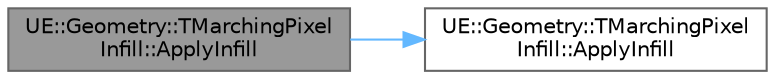digraph "UE::Geometry::TMarchingPixelInfill::ApplyInfill"
{
 // INTERACTIVE_SVG=YES
 // LATEX_PDF_SIZE
  bgcolor="transparent";
  edge [fontname=Helvetica,fontsize=10,labelfontname=Helvetica,labelfontsize=10];
  node [fontname=Helvetica,fontsize=10,shape=box,height=0.2,width=0.4];
  rankdir="LR";
  Node1 [id="Node000001",label="UE::Geometry::TMarchingPixel\lInfill::ApplyInfill",height=0.2,width=0.4,color="gray40", fillcolor="grey60", style="filled", fontcolor="black",tooltip="Fill the missing values in Image by replaying the infill sequence computed by ComputeInfill()"];
  Node1 -> Node2 [id="edge1_Node000001_Node000002",color="steelblue1",style="solid",tooltip=" "];
  Node2 [id="Node000002",label="UE::Geometry::TMarchingPixel\lInfill::ApplyInfill",height=0.2,width=0.4,color="grey40", fillcolor="white", style="filled",URL="$d0/d71/classUE_1_1Geometry_1_1TMarchingPixelInfill.html#aed278c25947c82693e6c8583b6cd92db",tooltip="Fill the missing values in Image by replaying the infill sequence computed by ComputeInfill()"];
}
